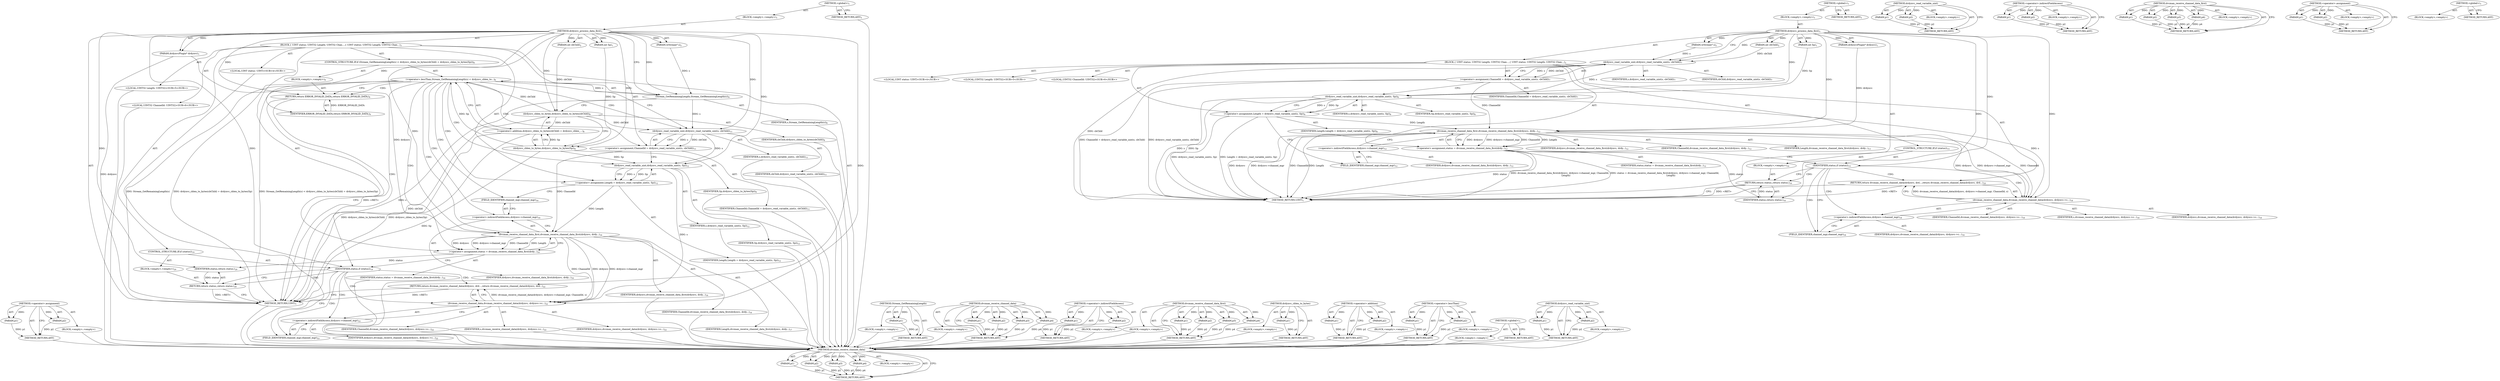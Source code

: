 digraph "drdynvc_read_variable_uint" {
vulnerable_96 [label=<(METHOD,dvcman_receive_channel_data)>];
vulnerable_97 [label=<(PARAM,p1)>];
vulnerable_98 [label=<(PARAM,p2)>];
vulnerable_99 [label=<(PARAM,p3)>];
vulnerable_100 [label=<(PARAM,p4)>];
vulnerable_101 [label=<(BLOCK,&lt;empty&gt;,&lt;empty&gt;)>];
vulnerable_102 [label=<(METHOD_RETURN,ANY)>];
vulnerable_6 [label=<(METHOD,&lt;global&gt;)<SUB>1</SUB>>];
vulnerable_7 [label=<(BLOCK,&lt;empty&gt;,&lt;empty&gt;)<SUB>1</SUB>>];
vulnerable_8 [label=<(METHOD,drdynvc_process_data_first)<SUB>1</SUB>>];
vulnerable_9 [label=<(PARAM,drdynvcPlugin* drdynvc)<SUB>1</SUB>>];
vulnerable_10 [label=<(PARAM,int Sp)<SUB>1</SUB>>];
vulnerable_11 [label=<(PARAM,int cbChId)<SUB>2</SUB>>];
vulnerable_12 [label=<(PARAM,wStream* s)<SUB>2</SUB>>];
vulnerable_13 [label=<(BLOCK,{
 	UINT status;
 	UINT32 Length;
 	UINT32 Chan...,{
 	UINT status;
 	UINT32 Length;
 	UINT32 Chan...)<SUB>3</SUB>>];
vulnerable_14 [label="<(LOCAL,UINT status: UINT)<SUB>4</SUB>>"];
vulnerable_15 [label="<(LOCAL,UINT32 Length: UINT32)<SUB>5</SUB>>"];
vulnerable_16 [label="<(LOCAL,UINT32 ChannelId: UINT32)<SUB>6</SUB>>"];
vulnerable_17 [label=<(&lt;operator&gt;.assignment,ChannelId = drdynvc_read_variable_uint(s, cbChId))<SUB>7</SUB>>];
vulnerable_18 [label=<(IDENTIFIER,ChannelId,ChannelId = drdynvc_read_variable_uint(s, cbChId))<SUB>7</SUB>>];
vulnerable_19 [label=<(drdynvc_read_variable_uint,drdynvc_read_variable_uint(s, cbChId))<SUB>7</SUB>>];
vulnerable_20 [label=<(IDENTIFIER,s,drdynvc_read_variable_uint(s, cbChId))<SUB>7</SUB>>];
vulnerable_21 [label=<(IDENTIFIER,cbChId,drdynvc_read_variable_uint(s, cbChId))<SUB>7</SUB>>];
vulnerable_22 [label=<(&lt;operator&gt;.assignment,Length = drdynvc_read_variable_uint(s, Sp))<SUB>8</SUB>>];
vulnerable_23 [label=<(IDENTIFIER,Length,Length = drdynvc_read_variable_uint(s, Sp))<SUB>8</SUB>>];
vulnerable_24 [label=<(drdynvc_read_variable_uint,drdynvc_read_variable_uint(s, Sp))<SUB>8</SUB>>];
vulnerable_25 [label=<(IDENTIFIER,s,drdynvc_read_variable_uint(s, Sp))<SUB>8</SUB>>];
vulnerable_26 [label=<(IDENTIFIER,Sp,drdynvc_read_variable_uint(s, Sp))<SUB>8</SUB>>];
vulnerable_27 [label=<(&lt;operator&gt;.assignment,status = dvcman_receive_channel_data_first(drdy...)<SUB>12</SUB>>];
vulnerable_28 [label=<(IDENTIFIER,status,status = dvcman_receive_channel_data_first(drdy...)<SUB>12</SUB>>];
vulnerable_29 [label=<(dvcman_receive_channel_data_first,dvcman_receive_channel_data_first(drdynvc, drdy...)<SUB>12</SUB>>];
vulnerable_30 [label=<(IDENTIFIER,drdynvc,dvcman_receive_channel_data_first(drdynvc, drdy...)<SUB>12</SUB>>];
vulnerable_31 [label=<(&lt;operator&gt;.indirectFieldAccess,drdynvc-&gt;channel_mgr)<SUB>12</SUB>>];
vulnerable_32 [label=<(IDENTIFIER,drdynvc,dvcman_receive_channel_data_first(drdynvc, drdy...)<SUB>12</SUB>>];
vulnerable_33 [label=<(FIELD_IDENTIFIER,channel_mgr,channel_mgr)<SUB>12</SUB>>];
vulnerable_34 [label=<(IDENTIFIER,ChannelId,dvcman_receive_channel_data_first(drdynvc, drdy...)<SUB>12</SUB>>];
vulnerable_35 [label=<(IDENTIFIER,Length,dvcman_receive_channel_data_first(drdynvc, drdy...)<SUB>13</SUB>>];
vulnerable_36 [label=<(CONTROL_STRUCTURE,IF,if (status))<SUB>15</SUB>>];
vulnerable_37 [label=<(IDENTIFIER,status,if (status))<SUB>15</SUB>>];
vulnerable_38 [label=<(BLOCK,&lt;empty&gt;,&lt;empty&gt;)<SUB>16</SUB>>];
vulnerable_39 [label=<(RETURN,return status;,return status;)<SUB>16</SUB>>];
vulnerable_40 [label=<(IDENTIFIER,status,return status;)<SUB>16</SUB>>];
vulnerable_41 [label=<(RETURN,return dvcman_receive_channel_data(drdynvc, drd...,return dvcman_receive_channel_data(drdynvc, drd...)<SUB>18</SUB>>];
vulnerable_42 [label=<(dvcman_receive_channel_data,dvcman_receive_channel_data(drdynvc, drdynvc-&gt;c...)<SUB>18</SUB>>];
vulnerable_43 [label=<(IDENTIFIER,drdynvc,dvcman_receive_channel_data(drdynvc, drdynvc-&gt;c...)<SUB>18</SUB>>];
vulnerable_44 [label=<(&lt;operator&gt;.indirectFieldAccess,drdynvc-&gt;channel_mgr)<SUB>18</SUB>>];
vulnerable_45 [label=<(IDENTIFIER,drdynvc,dvcman_receive_channel_data(drdynvc, drdynvc-&gt;c...)<SUB>18</SUB>>];
vulnerable_46 [label=<(FIELD_IDENTIFIER,channel_mgr,channel_mgr)<SUB>18</SUB>>];
vulnerable_47 [label=<(IDENTIFIER,ChannelId,dvcman_receive_channel_data(drdynvc, drdynvc-&gt;c...)<SUB>18</SUB>>];
vulnerable_48 [label=<(IDENTIFIER,s,dvcman_receive_channel_data(drdynvc, drdynvc-&gt;c...)<SUB>18</SUB>>];
vulnerable_49 [label=<(METHOD_RETURN,UINT)<SUB>1</SUB>>];
vulnerable_51 [label=<(METHOD_RETURN,ANY)<SUB>1</SUB>>];
vulnerable_79 [label=<(METHOD,drdynvc_read_variable_uint)>];
vulnerable_80 [label=<(PARAM,p1)>];
vulnerable_81 [label=<(PARAM,p2)>];
vulnerable_82 [label=<(BLOCK,&lt;empty&gt;,&lt;empty&gt;)>];
vulnerable_83 [label=<(METHOD_RETURN,ANY)>];
vulnerable_91 [label=<(METHOD,&lt;operator&gt;.indirectFieldAccess)>];
vulnerable_92 [label=<(PARAM,p1)>];
vulnerable_93 [label=<(PARAM,p2)>];
vulnerable_94 [label=<(BLOCK,&lt;empty&gt;,&lt;empty&gt;)>];
vulnerable_95 [label=<(METHOD_RETURN,ANY)>];
vulnerable_84 [label=<(METHOD,dvcman_receive_channel_data_first)>];
vulnerable_85 [label=<(PARAM,p1)>];
vulnerable_86 [label=<(PARAM,p2)>];
vulnerable_87 [label=<(PARAM,p3)>];
vulnerable_88 [label=<(PARAM,p4)>];
vulnerable_89 [label=<(BLOCK,&lt;empty&gt;,&lt;empty&gt;)>];
vulnerable_90 [label=<(METHOD_RETURN,ANY)>];
vulnerable_74 [label=<(METHOD,&lt;operator&gt;.assignment)>];
vulnerable_75 [label=<(PARAM,p1)>];
vulnerable_76 [label=<(PARAM,p2)>];
vulnerable_77 [label=<(BLOCK,&lt;empty&gt;,&lt;empty&gt;)>];
vulnerable_78 [label=<(METHOD_RETURN,ANY)>];
vulnerable_68 [label=<(METHOD,&lt;global&gt;)<SUB>1</SUB>>];
vulnerable_69 [label=<(BLOCK,&lt;empty&gt;,&lt;empty&gt;)>];
vulnerable_70 [label=<(METHOD_RETURN,ANY)>];
fixed_104 [label=<(METHOD,&lt;operator&gt;.assignment)>];
fixed_105 [label=<(PARAM,p1)>];
fixed_106 [label=<(PARAM,p2)>];
fixed_107 [label=<(BLOCK,&lt;empty&gt;,&lt;empty&gt;)>];
fixed_108 [label=<(METHOD_RETURN,ANY)>];
fixed_6 [label=<(METHOD,&lt;global&gt;)<SUB>1</SUB>>];
fixed_7 [label=<(BLOCK,&lt;empty&gt;,&lt;empty&gt;)<SUB>1</SUB>>];
fixed_8 [label=<(METHOD,drdynvc_process_data_first)<SUB>1</SUB>>];
fixed_9 [label=<(PARAM,drdynvcPlugin* drdynvc)<SUB>1</SUB>>];
fixed_10 [label=<(PARAM,int Sp)<SUB>1</SUB>>];
fixed_11 [label=<(PARAM,int cbChId)<SUB>2</SUB>>];
fixed_12 [label=<(PARAM,wStream* s)<SUB>2</SUB>>];
fixed_13 [label=<(BLOCK,{
 	UINT status;
 	UINT32 Length;
 	UINT32 Chan...,{
 	UINT status;
 	UINT32 Length;
 	UINT32 Chan...)<SUB>3</SUB>>];
fixed_14 [label="<(LOCAL,UINT status: UINT)<SUB>4</SUB>>"];
fixed_15 [label="<(LOCAL,UINT32 Length: UINT32)<SUB>5</SUB>>"];
fixed_16 [label="<(LOCAL,UINT32 ChannelId: UINT32)<SUB>6</SUB>>"];
fixed_17 [label=<(CONTROL_STRUCTURE,IF,if (Stream_GetRemainingLength(s) &lt; drdynvc_cblen_to_bytes(cbChId) + drdynvc_cblen_to_bytes(Sp)))<SUB>8</SUB>>];
fixed_18 [label=<(&lt;operator&gt;.lessThan,Stream_GetRemainingLength(s) &lt; drdynvc_cblen_to...)<SUB>8</SUB>>];
fixed_19 [label=<(Stream_GetRemainingLength,Stream_GetRemainingLength(s))<SUB>8</SUB>>];
fixed_20 [label=<(IDENTIFIER,s,Stream_GetRemainingLength(s))<SUB>8</SUB>>];
fixed_21 [label=<(&lt;operator&gt;.addition,drdynvc_cblen_to_bytes(cbChId) + drdynvc_cblen_...)<SUB>8</SUB>>];
fixed_22 [label=<(drdynvc_cblen_to_bytes,drdynvc_cblen_to_bytes(cbChId))<SUB>8</SUB>>];
fixed_23 [label=<(IDENTIFIER,cbChId,drdynvc_cblen_to_bytes(cbChId))<SUB>8</SUB>>];
fixed_24 [label=<(drdynvc_cblen_to_bytes,drdynvc_cblen_to_bytes(Sp))<SUB>8</SUB>>];
fixed_25 [label=<(IDENTIFIER,Sp,drdynvc_cblen_to_bytes(Sp))<SUB>8</SUB>>];
fixed_26 [label=<(BLOCK,&lt;empty&gt;,&lt;empty&gt;)<SUB>9</SUB>>];
fixed_27 [label=<(RETURN,return ERROR_INVALID_DATA;,return ERROR_INVALID_DATA;)<SUB>9</SUB>>];
fixed_28 [label=<(IDENTIFIER,ERROR_INVALID_DATA,return ERROR_INVALID_DATA;)<SUB>9</SUB>>];
fixed_29 [label=<(&lt;operator&gt;.assignment,ChannelId = drdynvc_read_variable_uint(s, cbChId))<SUB>11</SUB>>];
fixed_30 [label=<(IDENTIFIER,ChannelId,ChannelId = drdynvc_read_variable_uint(s, cbChId))<SUB>11</SUB>>];
fixed_31 [label=<(drdynvc_read_variable_uint,drdynvc_read_variable_uint(s, cbChId))<SUB>11</SUB>>];
fixed_32 [label=<(IDENTIFIER,s,drdynvc_read_variable_uint(s, cbChId))<SUB>11</SUB>>];
fixed_33 [label=<(IDENTIFIER,cbChId,drdynvc_read_variable_uint(s, cbChId))<SUB>11</SUB>>];
fixed_34 [label=<(&lt;operator&gt;.assignment,Length = drdynvc_read_variable_uint(s, Sp))<SUB>12</SUB>>];
fixed_35 [label=<(IDENTIFIER,Length,Length = drdynvc_read_variable_uint(s, Sp))<SUB>12</SUB>>];
fixed_36 [label=<(drdynvc_read_variable_uint,drdynvc_read_variable_uint(s, Sp))<SUB>12</SUB>>];
fixed_37 [label=<(IDENTIFIER,s,drdynvc_read_variable_uint(s, Sp))<SUB>12</SUB>>];
fixed_38 [label=<(IDENTIFIER,Sp,drdynvc_read_variable_uint(s, Sp))<SUB>12</SUB>>];
fixed_39 [label=<(&lt;operator&gt;.assignment,status = dvcman_receive_channel_data_first(drdy...)<SUB>16</SUB>>];
fixed_40 [label=<(IDENTIFIER,status,status = dvcman_receive_channel_data_first(drdy...)<SUB>16</SUB>>];
fixed_41 [label=<(dvcman_receive_channel_data_first,dvcman_receive_channel_data_first(drdynvc, drdy...)<SUB>16</SUB>>];
fixed_42 [label=<(IDENTIFIER,drdynvc,dvcman_receive_channel_data_first(drdynvc, drdy...)<SUB>16</SUB>>];
fixed_43 [label=<(&lt;operator&gt;.indirectFieldAccess,drdynvc-&gt;channel_mgr)<SUB>16</SUB>>];
fixed_44 [label=<(IDENTIFIER,drdynvc,dvcman_receive_channel_data_first(drdynvc, drdy...)<SUB>16</SUB>>];
fixed_45 [label=<(FIELD_IDENTIFIER,channel_mgr,channel_mgr)<SUB>16</SUB>>];
fixed_46 [label=<(IDENTIFIER,ChannelId,dvcman_receive_channel_data_first(drdynvc, drdy...)<SUB>16</SUB>>];
fixed_47 [label=<(IDENTIFIER,Length,dvcman_receive_channel_data_first(drdynvc, drdy...)<SUB>17</SUB>>];
fixed_48 [label=<(CONTROL_STRUCTURE,IF,if (status))<SUB>19</SUB>>];
fixed_49 [label=<(IDENTIFIER,status,if (status))<SUB>19</SUB>>];
fixed_50 [label=<(BLOCK,&lt;empty&gt;,&lt;empty&gt;)<SUB>20</SUB>>];
fixed_51 [label=<(RETURN,return status;,return status;)<SUB>20</SUB>>];
fixed_52 [label=<(IDENTIFIER,status,return status;)<SUB>20</SUB>>];
fixed_53 [label=<(RETURN,return dvcman_receive_channel_data(drdynvc, drd...,return dvcman_receive_channel_data(drdynvc, drd...)<SUB>22</SUB>>];
fixed_54 [label=<(dvcman_receive_channel_data,dvcman_receive_channel_data(drdynvc, drdynvc-&gt;c...)<SUB>22</SUB>>];
fixed_55 [label=<(IDENTIFIER,drdynvc,dvcman_receive_channel_data(drdynvc, drdynvc-&gt;c...)<SUB>22</SUB>>];
fixed_56 [label=<(&lt;operator&gt;.indirectFieldAccess,drdynvc-&gt;channel_mgr)<SUB>22</SUB>>];
fixed_57 [label=<(IDENTIFIER,drdynvc,dvcman_receive_channel_data(drdynvc, drdynvc-&gt;c...)<SUB>22</SUB>>];
fixed_58 [label=<(FIELD_IDENTIFIER,channel_mgr,channel_mgr)<SUB>22</SUB>>];
fixed_59 [label=<(IDENTIFIER,ChannelId,dvcman_receive_channel_data(drdynvc, drdynvc-&gt;c...)<SUB>22</SUB>>];
fixed_60 [label=<(IDENTIFIER,s,dvcman_receive_channel_data(drdynvc, drdynvc-&gt;c...)<SUB>22</SUB>>];
fixed_61 [label=<(METHOD_RETURN,UINT)<SUB>1</SUB>>];
fixed_63 [label=<(METHOD_RETURN,ANY)<SUB>1</SUB>>];
fixed_91 [label=<(METHOD,Stream_GetRemainingLength)>];
fixed_92 [label=<(PARAM,p1)>];
fixed_93 [label=<(BLOCK,&lt;empty&gt;,&lt;empty&gt;)>];
fixed_94 [label=<(METHOD_RETURN,ANY)>];
fixed_126 [label=<(METHOD,dvcman_receive_channel_data)>];
fixed_127 [label=<(PARAM,p1)>];
fixed_128 [label=<(PARAM,p2)>];
fixed_129 [label=<(PARAM,p3)>];
fixed_130 [label=<(PARAM,p4)>];
fixed_131 [label=<(BLOCK,&lt;empty&gt;,&lt;empty&gt;)>];
fixed_132 [label=<(METHOD_RETURN,ANY)>];
fixed_121 [label=<(METHOD,&lt;operator&gt;.indirectFieldAccess)>];
fixed_122 [label=<(PARAM,p1)>];
fixed_123 [label=<(PARAM,p2)>];
fixed_124 [label=<(BLOCK,&lt;empty&gt;,&lt;empty&gt;)>];
fixed_125 [label=<(METHOD_RETURN,ANY)>];
fixed_114 [label=<(METHOD,dvcman_receive_channel_data_first)>];
fixed_115 [label=<(PARAM,p1)>];
fixed_116 [label=<(PARAM,p2)>];
fixed_117 [label=<(PARAM,p3)>];
fixed_118 [label=<(PARAM,p4)>];
fixed_119 [label=<(BLOCK,&lt;empty&gt;,&lt;empty&gt;)>];
fixed_120 [label=<(METHOD_RETURN,ANY)>];
fixed_100 [label=<(METHOD,drdynvc_cblen_to_bytes)>];
fixed_101 [label=<(PARAM,p1)>];
fixed_102 [label=<(BLOCK,&lt;empty&gt;,&lt;empty&gt;)>];
fixed_103 [label=<(METHOD_RETURN,ANY)>];
fixed_95 [label=<(METHOD,&lt;operator&gt;.addition)>];
fixed_96 [label=<(PARAM,p1)>];
fixed_97 [label=<(PARAM,p2)>];
fixed_98 [label=<(BLOCK,&lt;empty&gt;,&lt;empty&gt;)>];
fixed_99 [label=<(METHOD_RETURN,ANY)>];
fixed_86 [label=<(METHOD,&lt;operator&gt;.lessThan)>];
fixed_87 [label=<(PARAM,p1)>];
fixed_88 [label=<(PARAM,p2)>];
fixed_89 [label=<(BLOCK,&lt;empty&gt;,&lt;empty&gt;)>];
fixed_90 [label=<(METHOD_RETURN,ANY)>];
fixed_80 [label=<(METHOD,&lt;global&gt;)<SUB>1</SUB>>];
fixed_81 [label=<(BLOCK,&lt;empty&gt;,&lt;empty&gt;)>];
fixed_82 [label=<(METHOD_RETURN,ANY)>];
fixed_109 [label=<(METHOD,drdynvc_read_variable_uint)>];
fixed_110 [label=<(PARAM,p1)>];
fixed_111 [label=<(PARAM,p2)>];
fixed_112 [label=<(BLOCK,&lt;empty&gt;,&lt;empty&gt;)>];
fixed_113 [label=<(METHOD_RETURN,ANY)>];
vulnerable_96 -> vulnerable_97  [key=0, label="AST: "];
vulnerable_96 -> vulnerable_97  [key=1, label="DDG: "];
vulnerable_96 -> vulnerable_101  [key=0, label="AST: "];
vulnerable_96 -> vulnerable_98  [key=0, label="AST: "];
vulnerable_96 -> vulnerable_98  [key=1, label="DDG: "];
vulnerable_96 -> vulnerable_102  [key=0, label="AST: "];
vulnerable_96 -> vulnerable_102  [key=1, label="CFG: "];
vulnerable_96 -> vulnerable_99  [key=0, label="AST: "];
vulnerable_96 -> vulnerable_99  [key=1, label="DDG: "];
vulnerable_96 -> vulnerable_100  [key=0, label="AST: "];
vulnerable_96 -> vulnerable_100  [key=1, label="DDG: "];
vulnerable_97 -> vulnerable_102  [key=0, label="DDG: p1"];
vulnerable_98 -> vulnerable_102  [key=0, label="DDG: p2"];
vulnerable_99 -> vulnerable_102  [key=0, label="DDG: p3"];
vulnerable_100 -> vulnerable_102  [key=0, label="DDG: p4"];
vulnerable_6 -> vulnerable_7  [key=0, label="AST: "];
vulnerable_6 -> vulnerable_51  [key=0, label="AST: "];
vulnerable_6 -> vulnerable_51  [key=1, label="CFG: "];
vulnerable_7 -> vulnerable_8  [key=0, label="AST: "];
vulnerable_8 -> vulnerable_9  [key=0, label="AST: "];
vulnerable_8 -> vulnerable_9  [key=1, label="DDG: "];
vulnerable_8 -> vulnerable_10  [key=0, label="AST: "];
vulnerable_8 -> vulnerable_10  [key=1, label="DDG: "];
vulnerable_8 -> vulnerable_11  [key=0, label="AST: "];
vulnerable_8 -> vulnerable_11  [key=1, label="DDG: "];
vulnerable_8 -> vulnerable_12  [key=0, label="AST: "];
vulnerable_8 -> vulnerable_12  [key=1, label="DDG: "];
vulnerable_8 -> vulnerable_13  [key=0, label="AST: "];
vulnerable_8 -> vulnerable_49  [key=0, label="AST: "];
vulnerable_8 -> vulnerable_19  [key=0, label="CFG: "];
vulnerable_8 -> vulnerable_19  [key=1, label="DDG: "];
vulnerable_8 -> vulnerable_37  [key=0, label="DDG: "];
vulnerable_8 -> vulnerable_24  [key=0, label="DDG: "];
vulnerable_8 -> vulnerable_29  [key=0, label="DDG: "];
vulnerable_8 -> vulnerable_42  [key=0, label="DDG: "];
vulnerable_8 -> vulnerable_40  [key=0, label="DDG: "];
vulnerable_9 -> vulnerable_29  [key=0, label="DDG: drdynvc"];
vulnerable_10 -> vulnerable_24  [key=0, label="DDG: Sp"];
vulnerable_11 -> vulnerable_19  [key=0, label="DDG: cbChId"];
vulnerable_12 -> vulnerable_19  [key=0, label="DDG: s"];
vulnerable_13 -> vulnerable_14  [key=0, label="AST: "];
vulnerable_13 -> vulnerable_15  [key=0, label="AST: "];
vulnerable_13 -> vulnerable_16  [key=0, label="AST: "];
vulnerable_13 -> vulnerable_17  [key=0, label="AST: "];
vulnerable_13 -> vulnerable_22  [key=0, label="AST: "];
vulnerable_13 -> vulnerable_27  [key=0, label="AST: "];
vulnerable_13 -> vulnerable_36  [key=0, label="AST: "];
vulnerable_13 -> vulnerable_41  [key=0, label="AST: "];
vulnerable_17 -> vulnerable_18  [key=0, label="AST: "];
vulnerable_17 -> vulnerable_19  [key=0, label="AST: "];
vulnerable_17 -> vulnerable_24  [key=0, label="CFG: "];
vulnerable_17 -> vulnerable_49  [key=0, label="DDG: drdynvc_read_variable_uint(s, cbChId)"];
vulnerable_17 -> vulnerable_49  [key=1, label="DDG: ChannelId = drdynvc_read_variable_uint(s, cbChId)"];
vulnerable_17 -> vulnerable_29  [key=0, label="DDG: ChannelId"];
vulnerable_19 -> vulnerable_20  [key=0, label="AST: "];
vulnerable_19 -> vulnerable_21  [key=0, label="AST: "];
vulnerable_19 -> vulnerable_17  [key=0, label="CFG: "];
vulnerable_19 -> vulnerable_17  [key=1, label="DDG: s"];
vulnerable_19 -> vulnerable_17  [key=2, label="DDG: cbChId"];
vulnerable_19 -> vulnerable_49  [key=0, label="DDG: cbChId"];
vulnerable_19 -> vulnerable_24  [key=0, label="DDG: s"];
vulnerable_22 -> vulnerable_23  [key=0, label="AST: "];
vulnerable_22 -> vulnerable_24  [key=0, label="AST: "];
vulnerable_22 -> vulnerable_33  [key=0, label="CFG: "];
vulnerable_22 -> vulnerable_49  [key=0, label="DDG: drdynvc_read_variable_uint(s, Sp)"];
vulnerable_22 -> vulnerable_49  [key=1, label="DDG: Length = drdynvc_read_variable_uint(s, Sp)"];
vulnerable_22 -> vulnerable_29  [key=0, label="DDG: Length"];
vulnerable_24 -> vulnerable_25  [key=0, label="AST: "];
vulnerable_24 -> vulnerable_26  [key=0, label="AST: "];
vulnerable_24 -> vulnerable_22  [key=0, label="CFG: "];
vulnerable_24 -> vulnerable_22  [key=1, label="DDG: s"];
vulnerable_24 -> vulnerable_22  [key=2, label="DDG: Sp"];
vulnerable_24 -> vulnerable_49  [key=0, label="DDG: s"];
vulnerable_24 -> vulnerable_49  [key=1, label="DDG: Sp"];
vulnerable_24 -> vulnerable_42  [key=0, label="DDG: s"];
vulnerable_27 -> vulnerable_28  [key=0, label="AST: "];
vulnerable_27 -> vulnerable_29  [key=0, label="AST: "];
vulnerable_27 -> vulnerable_37  [key=0, label="CFG: "];
vulnerable_27 -> vulnerable_49  [key=0, label="DDG: status"];
vulnerable_27 -> vulnerable_49  [key=1, label="DDG: dvcman_receive_channel_data_first(drdynvc, drdynvc-&gt;channel_mgr, ChannelId,
	         Length)"];
vulnerable_27 -> vulnerable_49  [key=2, label="DDG: status = dvcman_receive_channel_data_first(drdynvc, drdynvc-&gt;channel_mgr, ChannelId,
	         Length)"];
vulnerable_27 -> vulnerable_40  [key=0, label="DDG: status"];
vulnerable_29 -> vulnerable_30  [key=0, label="AST: "];
vulnerable_29 -> vulnerable_31  [key=0, label="AST: "];
vulnerable_29 -> vulnerable_34  [key=0, label="AST: "];
vulnerable_29 -> vulnerable_35  [key=0, label="AST: "];
vulnerable_29 -> vulnerable_27  [key=0, label="CFG: "];
vulnerable_29 -> vulnerable_27  [key=1, label="DDG: drdynvc"];
vulnerable_29 -> vulnerable_27  [key=2, label="DDG: drdynvc-&gt;channel_mgr"];
vulnerable_29 -> vulnerable_27  [key=3, label="DDG: ChannelId"];
vulnerable_29 -> vulnerable_27  [key=4, label="DDG: Length"];
vulnerable_29 -> vulnerable_49  [key=0, label="DDG: drdynvc"];
vulnerable_29 -> vulnerable_49  [key=1, label="DDG: drdynvc-&gt;channel_mgr"];
vulnerable_29 -> vulnerable_49  [key=2, label="DDG: ChannelId"];
vulnerable_29 -> vulnerable_49  [key=3, label="DDG: Length"];
vulnerable_29 -> vulnerable_42  [key=0, label="DDG: drdynvc"];
vulnerable_29 -> vulnerable_42  [key=1, label="DDG: drdynvc-&gt;channel_mgr"];
vulnerable_29 -> vulnerable_42  [key=2, label="DDG: ChannelId"];
vulnerable_31 -> vulnerable_32  [key=0, label="AST: "];
vulnerable_31 -> vulnerable_33  [key=0, label="AST: "];
vulnerable_31 -> vulnerable_29  [key=0, label="CFG: "];
vulnerable_33 -> vulnerable_31  [key=0, label="CFG: "];
vulnerable_36 -> vulnerable_37  [key=0, label="AST: "];
vulnerable_36 -> vulnerable_38  [key=0, label="AST: "];
vulnerable_37 -> vulnerable_39  [key=0, label="CFG: "];
vulnerable_37 -> vulnerable_39  [key=1, label="CDG: "];
vulnerable_37 -> vulnerable_46  [key=0, label="CFG: "];
vulnerable_37 -> vulnerable_46  [key=1, label="CDG: "];
vulnerable_37 -> vulnerable_42  [key=0, label="CDG: "];
vulnerable_37 -> vulnerable_41  [key=0, label="CDG: "];
vulnerable_37 -> vulnerable_44  [key=0, label="CDG: "];
vulnerable_38 -> vulnerable_39  [key=0, label="AST: "];
vulnerable_39 -> vulnerable_40  [key=0, label="AST: "];
vulnerable_39 -> vulnerable_49  [key=0, label="CFG: "];
vulnerable_39 -> vulnerable_49  [key=1, label="DDG: &lt;RET&gt;"];
vulnerable_40 -> vulnerable_39  [key=0, label="DDG: status"];
vulnerable_41 -> vulnerable_42  [key=0, label="AST: "];
vulnerable_41 -> vulnerable_49  [key=0, label="CFG: "];
vulnerable_41 -> vulnerable_49  [key=1, label="DDG: &lt;RET&gt;"];
vulnerable_42 -> vulnerable_43  [key=0, label="AST: "];
vulnerable_42 -> vulnerable_44  [key=0, label="AST: "];
vulnerable_42 -> vulnerable_47  [key=0, label="AST: "];
vulnerable_42 -> vulnerable_48  [key=0, label="AST: "];
vulnerable_42 -> vulnerable_41  [key=0, label="CFG: "];
vulnerable_42 -> vulnerable_41  [key=1, label="DDG: dvcman_receive_channel_data(drdynvc, drdynvc-&gt;channel_mgr, ChannelId, s)"];
vulnerable_44 -> vulnerable_45  [key=0, label="AST: "];
vulnerable_44 -> vulnerable_46  [key=0, label="AST: "];
vulnerable_44 -> vulnerable_42  [key=0, label="CFG: "];
vulnerable_46 -> vulnerable_44  [key=0, label="CFG: "];
vulnerable_79 -> vulnerable_80  [key=0, label="AST: "];
vulnerable_79 -> vulnerable_80  [key=1, label="DDG: "];
vulnerable_79 -> vulnerable_82  [key=0, label="AST: "];
vulnerable_79 -> vulnerable_81  [key=0, label="AST: "];
vulnerable_79 -> vulnerable_81  [key=1, label="DDG: "];
vulnerable_79 -> vulnerable_83  [key=0, label="AST: "];
vulnerable_79 -> vulnerable_83  [key=1, label="CFG: "];
vulnerable_80 -> vulnerable_83  [key=0, label="DDG: p1"];
vulnerable_81 -> vulnerable_83  [key=0, label="DDG: p2"];
vulnerable_91 -> vulnerable_92  [key=0, label="AST: "];
vulnerable_91 -> vulnerable_92  [key=1, label="DDG: "];
vulnerable_91 -> vulnerable_94  [key=0, label="AST: "];
vulnerable_91 -> vulnerable_93  [key=0, label="AST: "];
vulnerable_91 -> vulnerable_93  [key=1, label="DDG: "];
vulnerable_91 -> vulnerable_95  [key=0, label="AST: "];
vulnerable_91 -> vulnerable_95  [key=1, label="CFG: "];
vulnerable_92 -> vulnerable_95  [key=0, label="DDG: p1"];
vulnerable_93 -> vulnerable_95  [key=0, label="DDG: p2"];
vulnerable_84 -> vulnerable_85  [key=0, label="AST: "];
vulnerable_84 -> vulnerable_85  [key=1, label="DDG: "];
vulnerable_84 -> vulnerable_89  [key=0, label="AST: "];
vulnerable_84 -> vulnerable_86  [key=0, label="AST: "];
vulnerable_84 -> vulnerable_86  [key=1, label="DDG: "];
vulnerable_84 -> vulnerable_90  [key=0, label="AST: "];
vulnerable_84 -> vulnerable_90  [key=1, label="CFG: "];
vulnerable_84 -> vulnerable_87  [key=0, label="AST: "];
vulnerable_84 -> vulnerable_87  [key=1, label="DDG: "];
vulnerable_84 -> vulnerable_88  [key=0, label="AST: "];
vulnerable_84 -> vulnerable_88  [key=1, label="DDG: "];
vulnerable_85 -> vulnerable_90  [key=0, label="DDG: p1"];
vulnerable_86 -> vulnerable_90  [key=0, label="DDG: p2"];
vulnerable_87 -> vulnerable_90  [key=0, label="DDG: p3"];
vulnerable_88 -> vulnerable_90  [key=0, label="DDG: p4"];
vulnerable_74 -> vulnerable_75  [key=0, label="AST: "];
vulnerable_74 -> vulnerable_75  [key=1, label="DDG: "];
vulnerable_74 -> vulnerable_77  [key=0, label="AST: "];
vulnerable_74 -> vulnerable_76  [key=0, label="AST: "];
vulnerable_74 -> vulnerable_76  [key=1, label="DDG: "];
vulnerable_74 -> vulnerable_78  [key=0, label="AST: "];
vulnerable_74 -> vulnerable_78  [key=1, label="CFG: "];
vulnerable_75 -> vulnerable_78  [key=0, label="DDG: p1"];
vulnerable_76 -> vulnerable_78  [key=0, label="DDG: p2"];
vulnerable_68 -> vulnerable_69  [key=0, label="AST: "];
vulnerable_68 -> vulnerable_70  [key=0, label="AST: "];
vulnerable_68 -> vulnerable_70  [key=1, label="CFG: "];
fixed_104 -> fixed_105  [key=0, label="AST: "];
fixed_104 -> fixed_105  [key=1, label="DDG: "];
fixed_104 -> fixed_107  [key=0, label="AST: "];
fixed_104 -> fixed_106  [key=0, label="AST: "];
fixed_104 -> fixed_106  [key=1, label="DDG: "];
fixed_104 -> fixed_108  [key=0, label="AST: "];
fixed_104 -> fixed_108  [key=1, label="CFG: "];
fixed_105 -> fixed_108  [key=0, label="DDG: p1"];
fixed_106 -> fixed_108  [key=0, label="DDG: p2"];
fixed_107 -> vulnerable_96  [key=0];
fixed_108 -> vulnerable_96  [key=0];
fixed_6 -> fixed_7  [key=0, label="AST: "];
fixed_6 -> fixed_63  [key=0, label="AST: "];
fixed_6 -> fixed_63  [key=1, label="CFG: "];
fixed_7 -> fixed_8  [key=0, label="AST: "];
fixed_8 -> fixed_9  [key=0, label="AST: "];
fixed_8 -> fixed_9  [key=1, label="DDG: "];
fixed_8 -> fixed_10  [key=0, label="AST: "];
fixed_8 -> fixed_10  [key=1, label="DDG: "];
fixed_8 -> fixed_11  [key=0, label="AST: "];
fixed_8 -> fixed_11  [key=1, label="DDG: "];
fixed_8 -> fixed_12  [key=0, label="AST: "];
fixed_8 -> fixed_12  [key=1, label="DDG: "];
fixed_8 -> fixed_13  [key=0, label="AST: "];
fixed_8 -> fixed_61  [key=0, label="AST: "];
fixed_8 -> fixed_19  [key=0, label="CFG: "];
fixed_8 -> fixed_19  [key=1, label="DDG: "];
fixed_8 -> fixed_49  [key=0, label="DDG: "];
fixed_8 -> fixed_27  [key=0, label="DDG: "];
fixed_8 -> fixed_31  [key=0, label="DDG: "];
fixed_8 -> fixed_36  [key=0, label="DDG: "];
fixed_8 -> fixed_41  [key=0, label="DDG: "];
fixed_8 -> fixed_54  [key=0, label="DDG: "];
fixed_8 -> fixed_28  [key=0, label="DDG: "];
fixed_8 -> fixed_52  [key=0, label="DDG: "];
fixed_8 -> fixed_22  [key=0, label="DDG: "];
fixed_8 -> fixed_24  [key=0, label="DDG: "];
fixed_9 -> fixed_61  [key=0, label="DDG: drdynvc"];
fixed_9 -> fixed_41  [key=0, label="DDG: drdynvc"];
fixed_10 -> fixed_24  [key=0, label="DDG: Sp"];
fixed_11 -> fixed_22  [key=0, label="DDG: cbChId"];
fixed_12 -> fixed_19  [key=0, label="DDG: s"];
fixed_13 -> fixed_14  [key=0, label="AST: "];
fixed_13 -> fixed_15  [key=0, label="AST: "];
fixed_13 -> fixed_16  [key=0, label="AST: "];
fixed_13 -> fixed_17  [key=0, label="AST: "];
fixed_13 -> fixed_29  [key=0, label="AST: "];
fixed_13 -> fixed_34  [key=0, label="AST: "];
fixed_13 -> fixed_39  [key=0, label="AST: "];
fixed_13 -> fixed_48  [key=0, label="AST: "];
fixed_13 -> fixed_53  [key=0, label="AST: "];
fixed_14 -> vulnerable_96  [key=0];
fixed_15 -> vulnerable_96  [key=0];
fixed_16 -> vulnerable_96  [key=0];
fixed_17 -> fixed_18  [key=0, label="AST: "];
fixed_17 -> fixed_26  [key=0, label="AST: "];
fixed_18 -> fixed_19  [key=0, label="AST: "];
fixed_18 -> fixed_21  [key=0, label="AST: "];
fixed_18 -> fixed_27  [key=0, label="CFG: "];
fixed_18 -> fixed_27  [key=1, label="CDG: "];
fixed_18 -> fixed_31  [key=0, label="CFG: "];
fixed_18 -> fixed_31  [key=1, label="CDG: "];
fixed_18 -> fixed_61  [key=0, label="DDG: Stream_GetRemainingLength(s)"];
fixed_18 -> fixed_61  [key=1, label="DDG: drdynvc_cblen_to_bytes(cbChId) + drdynvc_cblen_to_bytes(Sp)"];
fixed_18 -> fixed_61  [key=2, label="DDG: Stream_GetRemainingLength(s) &lt; drdynvc_cblen_to_bytes(cbChId) + drdynvc_cblen_to_bytes(Sp)"];
fixed_18 -> fixed_34  [key=0, label="CDG: "];
fixed_18 -> fixed_49  [key=0, label="CDG: "];
fixed_18 -> fixed_36  [key=0, label="CDG: "];
fixed_18 -> fixed_41  [key=0, label="CDG: "];
fixed_18 -> fixed_45  [key=0, label="CDG: "];
fixed_18 -> fixed_29  [key=0, label="CDG: "];
fixed_18 -> fixed_39  [key=0, label="CDG: "];
fixed_18 -> fixed_43  [key=0, label="CDG: "];
fixed_19 -> fixed_20  [key=0, label="AST: "];
fixed_19 -> fixed_22  [key=0, label="CFG: "];
fixed_19 -> fixed_61  [key=0, label="DDG: s"];
fixed_19 -> fixed_18  [key=0, label="DDG: s"];
fixed_19 -> fixed_31  [key=0, label="DDG: s"];
fixed_20 -> vulnerable_96  [key=0];
fixed_21 -> fixed_22  [key=0, label="AST: "];
fixed_21 -> fixed_24  [key=0, label="AST: "];
fixed_21 -> fixed_18  [key=0, label="CFG: "];
fixed_21 -> fixed_61  [key=0, label="DDG: drdynvc_cblen_to_bytes(cbChId)"];
fixed_21 -> fixed_61  [key=1, label="DDG: drdynvc_cblen_to_bytes(Sp)"];
fixed_22 -> fixed_23  [key=0, label="AST: "];
fixed_22 -> fixed_24  [key=0, label="CFG: "];
fixed_22 -> fixed_61  [key=0, label="DDG: cbChId"];
fixed_22 -> fixed_18  [key=0, label="DDG: cbChId"];
fixed_22 -> fixed_31  [key=0, label="DDG: cbChId"];
fixed_22 -> fixed_21  [key=0, label="DDG: cbChId"];
fixed_23 -> vulnerable_96  [key=0];
fixed_24 -> fixed_25  [key=0, label="AST: "];
fixed_24 -> fixed_21  [key=0, label="CFG: "];
fixed_24 -> fixed_21  [key=1, label="DDG: Sp"];
fixed_24 -> fixed_61  [key=0, label="DDG: Sp"];
fixed_24 -> fixed_18  [key=0, label="DDG: Sp"];
fixed_24 -> fixed_36  [key=0, label="DDG: Sp"];
fixed_25 -> vulnerable_96  [key=0];
fixed_26 -> fixed_27  [key=0, label="AST: "];
fixed_27 -> fixed_28  [key=0, label="AST: "];
fixed_27 -> fixed_61  [key=0, label="CFG: "];
fixed_27 -> fixed_61  [key=1, label="DDG: &lt;RET&gt;"];
fixed_28 -> fixed_27  [key=0, label="DDG: ERROR_INVALID_DATA"];
fixed_29 -> fixed_30  [key=0, label="AST: "];
fixed_29 -> fixed_31  [key=0, label="AST: "];
fixed_29 -> fixed_36  [key=0, label="CFG: "];
fixed_29 -> fixed_41  [key=0, label="DDG: ChannelId"];
fixed_30 -> vulnerable_96  [key=0];
fixed_31 -> fixed_32  [key=0, label="AST: "];
fixed_31 -> fixed_33  [key=0, label="AST: "];
fixed_31 -> fixed_29  [key=0, label="CFG: "];
fixed_31 -> fixed_29  [key=1, label="DDG: s"];
fixed_31 -> fixed_29  [key=2, label="DDG: cbChId"];
fixed_31 -> fixed_36  [key=0, label="DDG: s"];
fixed_32 -> vulnerable_96  [key=0];
fixed_33 -> vulnerable_96  [key=0];
fixed_34 -> fixed_35  [key=0, label="AST: "];
fixed_34 -> fixed_36  [key=0, label="AST: "];
fixed_34 -> fixed_45  [key=0, label="CFG: "];
fixed_34 -> fixed_41  [key=0, label="DDG: Length"];
fixed_35 -> vulnerable_96  [key=0];
fixed_36 -> fixed_37  [key=0, label="AST: "];
fixed_36 -> fixed_38  [key=0, label="AST: "];
fixed_36 -> fixed_34  [key=0, label="CFG: "];
fixed_36 -> fixed_34  [key=1, label="DDG: s"];
fixed_36 -> fixed_34  [key=2, label="DDG: Sp"];
fixed_36 -> fixed_54  [key=0, label="DDG: s"];
fixed_37 -> vulnerable_96  [key=0];
fixed_38 -> vulnerable_96  [key=0];
fixed_39 -> fixed_40  [key=0, label="AST: "];
fixed_39 -> fixed_41  [key=0, label="AST: "];
fixed_39 -> fixed_49  [key=0, label="CFG: "];
fixed_39 -> fixed_52  [key=0, label="DDG: status"];
fixed_40 -> vulnerable_96  [key=0];
fixed_41 -> fixed_42  [key=0, label="AST: "];
fixed_41 -> fixed_43  [key=0, label="AST: "];
fixed_41 -> fixed_46  [key=0, label="AST: "];
fixed_41 -> fixed_47  [key=0, label="AST: "];
fixed_41 -> fixed_39  [key=0, label="CFG: "];
fixed_41 -> fixed_39  [key=1, label="DDG: drdynvc"];
fixed_41 -> fixed_39  [key=2, label="DDG: drdynvc-&gt;channel_mgr"];
fixed_41 -> fixed_39  [key=3, label="DDG: ChannelId"];
fixed_41 -> fixed_39  [key=4, label="DDG: Length"];
fixed_41 -> fixed_54  [key=0, label="DDG: drdynvc"];
fixed_41 -> fixed_54  [key=1, label="DDG: drdynvc-&gt;channel_mgr"];
fixed_41 -> fixed_54  [key=2, label="DDG: ChannelId"];
fixed_42 -> vulnerable_96  [key=0];
fixed_43 -> fixed_44  [key=0, label="AST: "];
fixed_43 -> fixed_45  [key=0, label="AST: "];
fixed_43 -> fixed_41  [key=0, label="CFG: "];
fixed_44 -> vulnerable_96  [key=0];
fixed_45 -> fixed_43  [key=0, label="CFG: "];
fixed_46 -> vulnerable_96  [key=0];
fixed_47 -> vulnerable_96  [key=0];
fixed_48 -> fixed_49  [key=0, label="AST: "];
fixed_48 -> fixed_50  [key=0, label="AST: "];
fixed_49 -> fixed_51  [key=0, label="CFG: "];
fixed_49 -> fixed_51  [key=1, label="CDG: "];
fixed_49 -> fixed_58  [key=0, label="CFG: "];
fixed_49 -> fixed_58  [key=1, label="CDG: "];
fixed_49 -> fixed_53  [key=0, label="CDG: "];
fixed_49 -> fixed_56  [key=0, label="CDG: "];
fixed_49 -> fixed_54  [key=0, label="CDG: "];
fixed_50 -> fixed_51  [key=0, label="AST: "];
fixed_51 -> fixed_52  [key=0, label="AST: "];
fixed_51 -> fixed_61  [key=0, label="CFG: "];
fixed_51 -> fixed_61  [key=1, label="DDG: &lt;RET&gt;"];
fixed_52 -> fixed_51  [key=0, label="DDG: status"];
fixed_53 -> fixed_54  [key=0, label="AST: "];
fixed_53 -> fixed_61  [key=0, label="CFG: "];
fixed_53 -> fixed_61  [key=1, label="DDG: &lt;RET&gt;"];
fixed_54 -> fixed_55  [key=0, label="AST: "];
fixed_54 -> fixed_56  [key=0, label="AST: "];
fixed_54 -> fixed_59  [key=0, label="AST: "];
fixed_54 -> fixed_60  [key=0, label="AST: "];
fixed_54 -> fixed_53  [key=0, label="CFG: "];
fixed_54 -> fixed_53  [key=1, label="DDG: dvcman_receive_channel_data(drdynvc, drdynvc-&gt;channel_mgr, ChannelId, s)"];
fixed_55 -> vulnerable_96  [key=0];
fixed_56 -> fixed_57  [key=0, label="AST: "];
fixed_56 -> fixed_58  [key=0, label="AST: "];
fixed_56 -> fixed_54  [key=0, label="CFG: "];
fixed_57 -> vulnerable_96  [key=0];
fixed_58 -> fixed_56  [key=0, label="CFG: "];
fixed_59 -> vulnerable_96  [key=0];
fixed_60 -> vulnerable_96  [key=0];
fixed_61 -> vulnerable_96  [key=0];
fixed_63 -> vulnerable_96  [key=0];
fixed_91 -> fixed_92  [key=0, label="AST: "];
fixed_91 -> fixed_92  [key=1, label="DDG: "];
fixed_91 -> fixed_93  [key=0, label="AST: "];
fixed_91 -> fixed_94  [key=0, label="AST: "];
fixed_91 -> fixed_94  [key=1, label="CFG: "];
fixed_92 -> fixed_94  [key=0, label="DDG: p1"];
fixed_93 -> vulnerable_96  [key=0];
fixed_94 -> vulnerable_96  [key=0];
fixed_126 -> fixed_127  [key=0, label="AST: "];
fixed_126 -> fixed_127  [key=1, label="DDG: "];
fixed_126 -> fixed_131  [key=0, label="AST: "];
fixed_126 -> fixed_128  [key=0, label="AST: "];
fixed_126 -> fixed_128  [key=1, label="DDG: "];
fixed_126 -> fixed_132  [key=0, label="AST: "];
fixed_126 -> fixed_132  [key=1, label="CFG: "];
fixed_126 -> fixed_129  [key=0, label="AST: "];
fixed_126 -> fixed_129  [key=1, label="DDG: "];
fixed_126 -> fixed_130  [key=0, label="AST: "];
fixed_126 -> fixed_130  [key=1, label="DDG: "];
fixed_127 -> fixed_132  [key=0, label="DDG: p1"];
fixed_128 -> fixed_132  [key=0, label="DDG: p2"];
fixed_129 -> fixed_132  [key=0, label="DDG: p3"];
fixed_130 -> fixed_132  [key=0, label="DDG: p4"];
fixed_131 -> vulnerable_96  [key=0];
fixed_132 -> vulnerable_96  [key=0];
fixed_121 -> fixed_122  [key=0, label="AST: "];
fixed_121 -> fixed_122  [key=1, label="DDG: "];
fixed_121 -> fixed_124  [key=0, label="AST: "];
fixed_121 -> fixed_123  [key=0, label="AST: "];
fixed_121 -> fixed_123  [key=1, label="DDG: "];
fixed_121 -> fixed_125  [key=0, label="AST: "];
fixed_121 -> fixed_125  [key=1, label="CFG: "];
fixed_122 -> fixed_125  [key=0, label="DDG: p1"];
fixed_123 -> fixed_125  [key=0, label="DDG: p2"];
fixed_124 -> vulnerable_96  [key=0];
fixed_125 -> vulnerable_96  [key=0];
fixed_114 -> fixed_115  [key=0, label="AST: "];
fixed_114 -> fixed_115  [key=1, label="DDG: "];
fixed_114 -> fixed_119  [key=0, label="AST: "];
fixed_114 -> fixed_116  [key=0, label="AST: "];
fixed_114 -> fixed_116  [key=1, label="DDG: "];
fixed_114 -> fixed_120  [key=0, label="AST: "];
fixed_114 -> fixed_120  [key=1, label="CFG: "];
fixed_114 -> fixed_117  [key=0, label="AST: "];
fixed_114 -> fixed_117  [key=1, label="DDG: "];
fixed_114 -> fixed_118  [key=0, label="AST: "];
fixed_114 -> fixed_118  [key=1, label="DDG: "];
fixed_115 -> fixed_120  [key=0, label="DDG: p1"];
fixed_116 -> fixed_120  [key=0, label="DDG: p2"];
fixed_117 -> fixed_120  [key=0, label="DDG: p3"];
fixed_118 -> fixed_120  [key=0, label="DDG: p4"];
fixed_119 -> vulnerable_96  [key=0];
fixed_120 -> vulnerable_96  [key=0];
fixed_100 -> fixed_101  [key=0, label="AST: "];
fixed_100 -> fixed_101  [key=1, label="DDG: "];
fixed_100 -> fixed_102  [key=0, label="AST: "];
fixed_100 -> fixed_103  [key=0, label="AST: "];
fixed_100 -> fixed_103  [key=1, label="CFG: "];
fixed_101 -> fixed_103  [key=0, label="DDG: p1"];
fixed_102 -> vulnerable_96  [key=0];
fixed_103 -> vulnerable_96  [key=0];
fixed_95 -> fixed_96  [key=0, label="AST: "];
fixed_95 -> fixed_96  [key=1, label="DDG: "];
fixed_95 -> fixed_98  [key=0, label="AST: "];
fixed_95 -> fixed_97  [key=0, label="AST: "];
fixed_95 -> fixed_97  [key=1, label="DDG: "];
fixed_95 -> fixed_99  [key=0, label="AST: "];
fixed_95 -> fixed_99  [key=1, label="CFG: "];
fixed_96 -> fixed_99  [key=0, label="DDG: p1"];
fixed_97 -> fixed_99  [key=0, label="DDG: p2"];
fixed_98 -> vulnerable_96  [key=0];
fixed_99 -> vulnerable_96  [key=0];
fixed_86 -> fixed_87  [key=0, label="AST: "];
fixed_86 -> fixed_87  [key=1, label="DDG: "];
fixed_86 -> fixed_89  [key=0, label="AST: "];
fixed_86 -> fixed_88  [key=0, label="AST: "];
fixed_86 -> fixed_88  [key=1, label="DDG: "];
fixed_86 -> fixed_90  [key=0, label="AST: "];
fixed_86 -> fixed_90  [key=1, label="CFG: "];
fixed_87 -> fixed_90  [key=0, label="DDG: p1"];
fixed_88 -> fixed_90  [key=0, label="DDG: p2"];
fixed_89 -> vulnerable_96  [key=0];
fixed_90 -> vulnerable_96  [key=0];
fixed_80 -> fixed_81  [key=0, label="AST: "];
fixed_80 -> fixed_82  [key=0, label="AST: "];
fixed_80 -> fixed_82  [key=1, label="CFG: "];
fixed_81 -> vulnerable_96  [key=0];
fixed_82 -> vulnerable_96  [key=0];
fixed_109 -> fixed_110  [key=0, label="AST: "];
fixed_109 -> fixed_110  [key=1, label="DDG: "];
fixed_109 -> fixed_112  [key=0, label="AST: "];
fixed_109 -> fixed_111  [key=0, label="AST: "];
fixed_109 -> fixed_111  [key=1, label="DDG: "];
fixed_109 -> fixed_113  [key=0, label="AST: "];
fixed_109 -> fixed_113  [key=1, label="CFG: "];
fixed_110 -> fixed_113  [key=0, label="DDG: p1"];
fixed_111 -> fixed_113  [key=0, label="DDG: p2"];
fixed_112 -> vulnerable_96  [key=0];
fixed_113 -> vulnerable_96  [key=0];
}
